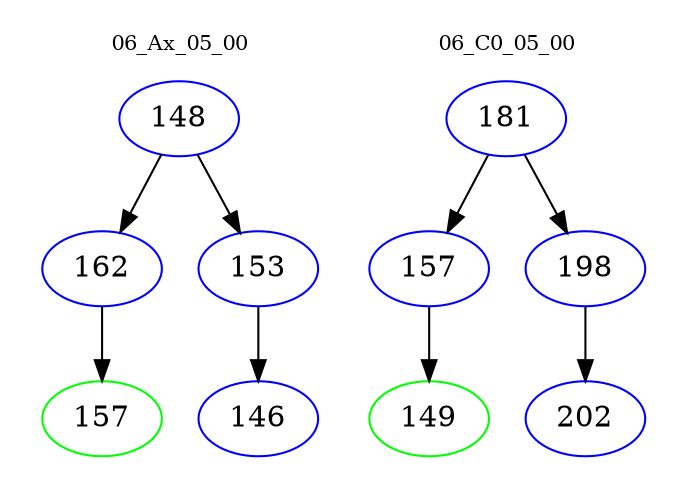 digraph{
subgraph cluster_0 {
color = white
label = "06_Ax_05_00";
fontsize=10;
T0_148 [label="148", color="blue"]
T0_148 -> T0_162 [color="black"]
T0_162 [label="162", color="blue"]
T0_162 -> T0_157 [color="black"]
T0_157 [label="157", color="green"]
T0_148 -> T0_153 [color="black"]
T0_153 [label="153", color="blue"]
T0_153 -> T0_146 [color="black"]
T0_146 [label="146", color="blue"]
}
subgraph cluster_1 {
color = white
label = "06_C0_05_00";
fontsize=10;
T1_181 [label="181", color="blue"]
T1_181 -> T1_157 [color="black"]
T1_157 [label="157", color="blue"]
T1_157 -> T1_149 [color="black"]
T1_149 [label="149", color="green"]
T1_181 -> T1_198 [color="black"]
T1_198 [label="198", color="blue"]
T1_198 -> T1_202 [color="black"]
T1_202 [label="202", color="blue"]
}
}
